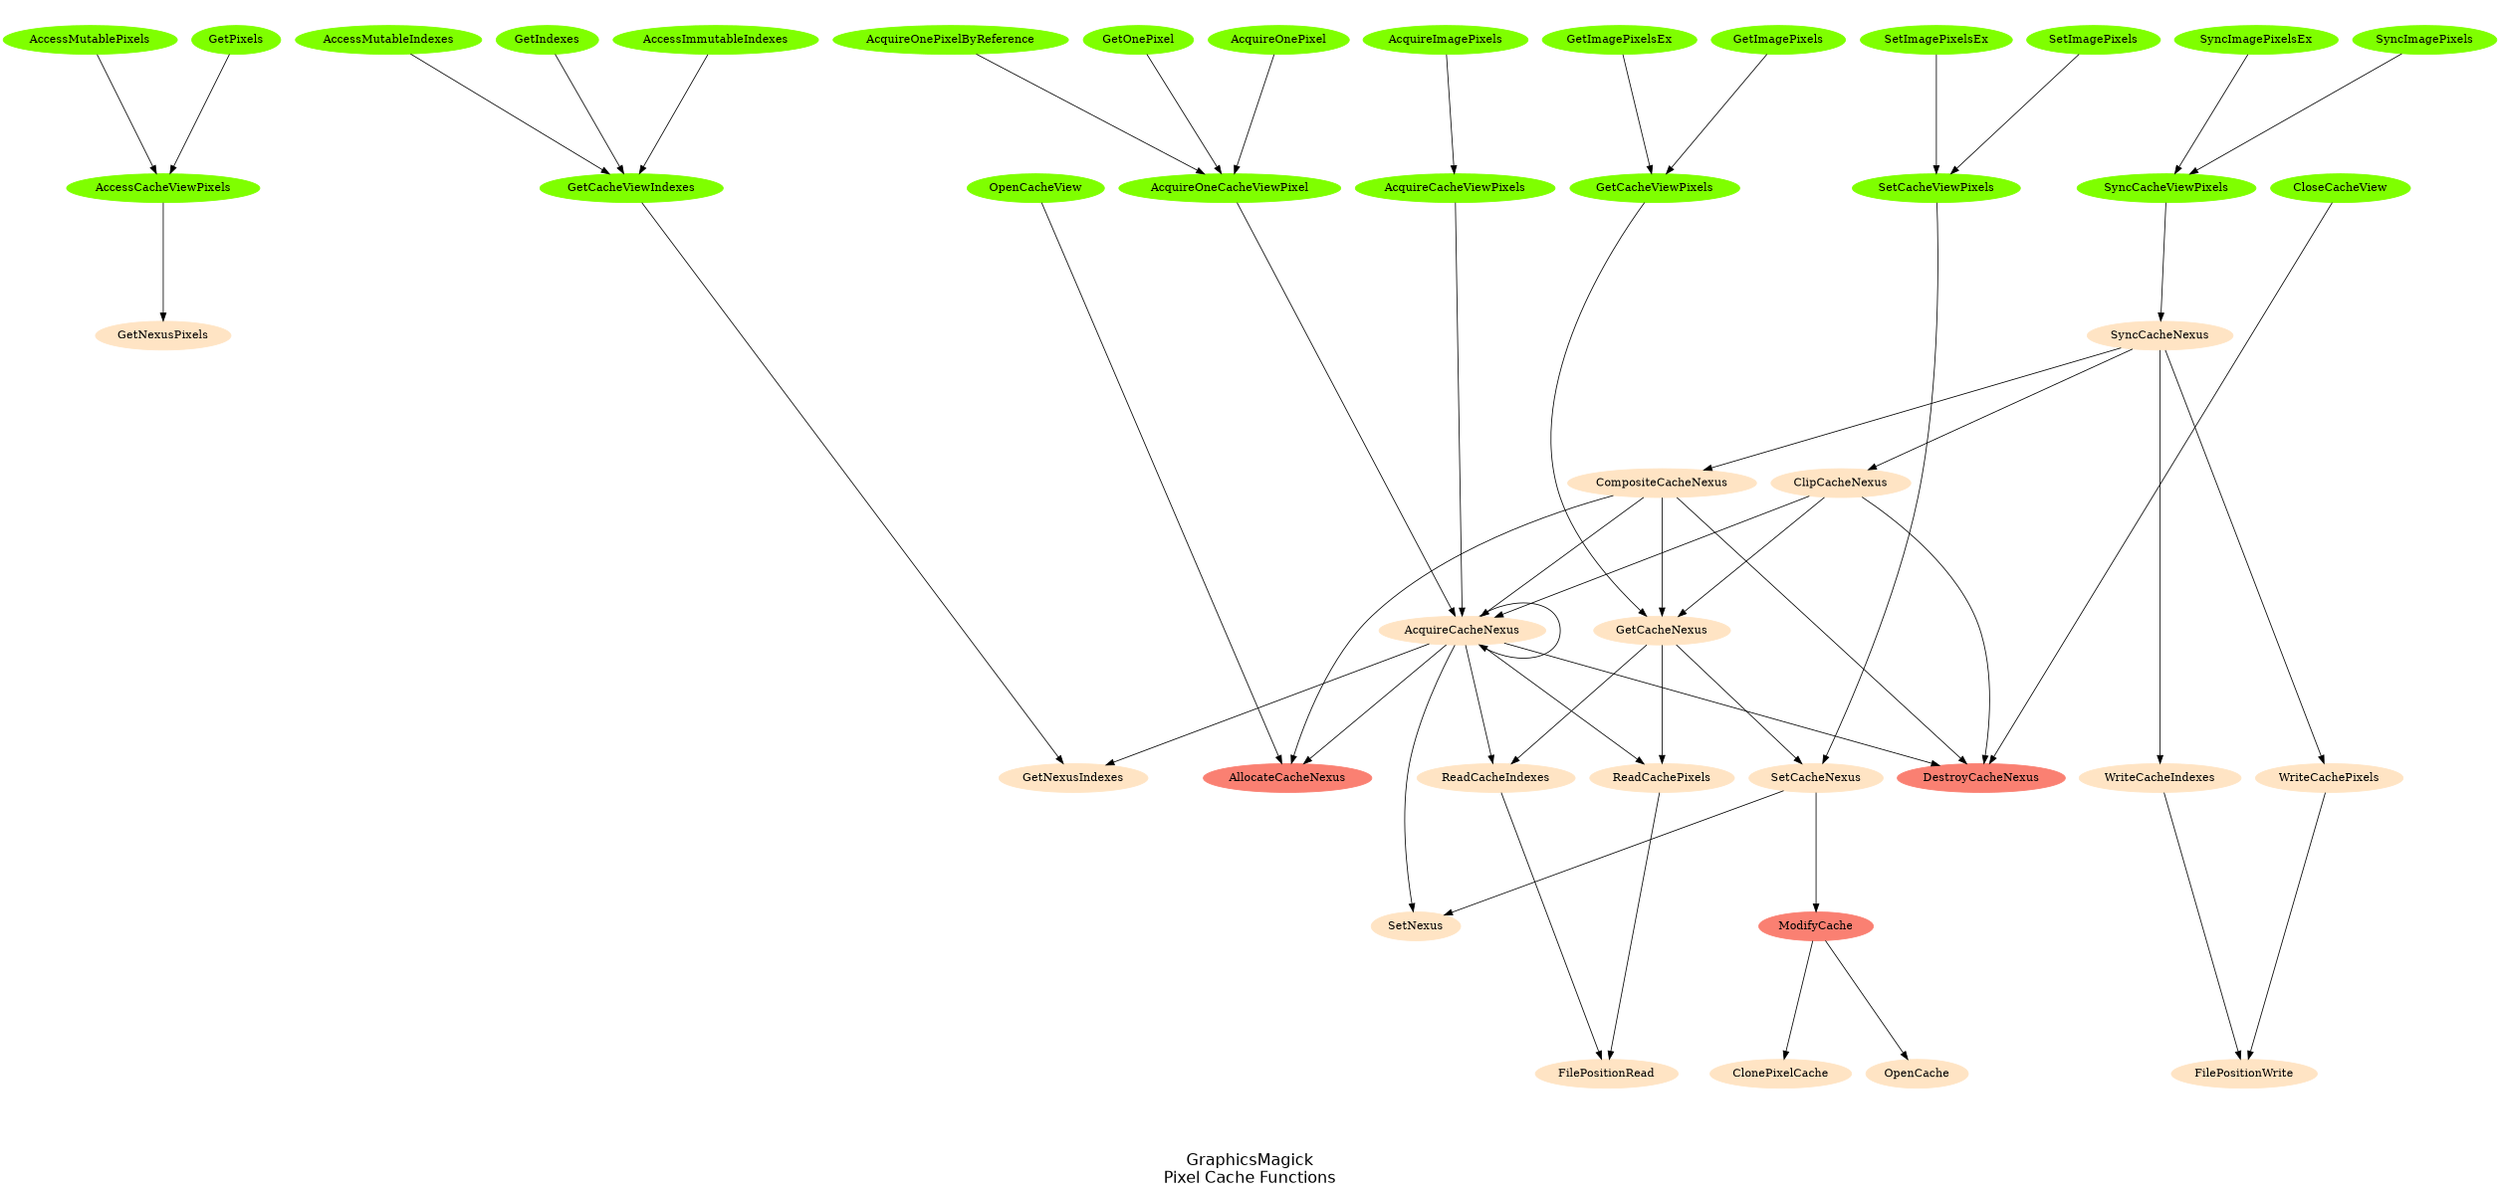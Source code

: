/*
  Copyright (C) 2008 - 2020 GraphicsMagick Group

  This program is covered by multiple licenses, which are described in
  Copyright.txt. You should have received a copy of Copyright.txt with
  this package; otherwise see
  http://www.graphicsmagick.org/www/Copyright.html.

  Pixel Cache Call Diagram.
  Written by Bob Friesenhahn, November 2008.

  This file is in DOT format and may be viewed using GraphicsMagick if
  'dot' is installed.  For example:

    gm display -density 100  pixel-cache.dot
*/

digraph "pixel-cache" {

  label = "\n\nGraphicsMagick\nPixel Cache Functions";
  fontname = "Helvetica";
  fontsize=20;

  node [style=filled];
  node [color="bisque"];
  ratio=fill
  size="18,8";
  /* rankdir=LR; */
  rankdir=TB;
  {rank=same; AccessCacheViewPixels AcquireCacheViewPixels AcquireOneCacheViewPixel
                CloseCacheView GetCacheViewIndexes GetCacheViewPixels OpenCacheView
                SetCacheViewPixels SyncCacheViewPixels };

  {rank=same; AccessImmutableIndexes AccessMutableIndexes AccessMutablePixels
                AcquireImagePixels AcquireOnePixelByReference GetImagePixels
                GetImagePixelsEx GetIndexes GetOnePixel GetPixels SetImagePixels
                SetImagePixelsEx SyncImagePixels SyncImagePixelsEx };

  {rank=same; WriteCacheIndexes WriteCachePixels ReadCachePixels ReadCacheIndexes };

  {rank=same; ClonePixelCache OpenCache FilePositionRead FilePositionWrite };

  AccessCacheViewPixels [color="chartreuse"];
  AccessMutableIndexes [color="chartreuse"];
  AccessMutablePixels [color="chartreuse"];
  AcquireCacheViewPixels [color="chartreuse"];
  AcquireImagePixels [color="chartreuse"];
  AccessImmutableIndexes  [color="chartreuse"];
  AcquireOneCacheViewPixel [color="chartreuse"];
  AcquireOnePixel [color="chartreuse"];
  AcquireOnePixelByReference [color="chartreuse"];
  CloseCacheView [color="chartreuse"];
/*   DestroyCacheInfo [color="chartreuse"]; */
/*   DestroyImagePixels [color="chartreuse"]; */
/*   GetCacheInfo [color="chartreuse"]; */
  GetCacheViewPixels [color="chartreuse"];
  GetCacheViewIndexes [color="chartreuse"];
  GetImagePixels [color="chartreuse"];
  GetImagePixelsEx [color="chartreuse"];
  GetIndexes [color="chartreuse"];
  GetOnePixel [color="chartreuse"];
  /* GetPixelCacheArea [color="chartreuse"]; */
  /* GetPixelCachePresent [color="chartreuse"]; */
  GetPixels [color="chartreuse"];
  OpenCacheView [color="chartreuse"];
  /* PersistCache [color="chartreuse"]; */
/*   ReferenceCache [color="chartreuse"]; */
  SetCacheViewPixels [color="chartreuse"];
  SetImagePixels [color="chartreuse"];
  SetImagePixelsEx [color="chartreuse"];
  SyncCacheViewPixels [color="chartreuse"];
  SyncImagePixels [color="chartreuse"];
  SyncImagePixelsEx [color="chartreuse"];

/*   DestroyCacheInfo [color="salmon"]; */
  DestroyCacheNexus [color="salmon"];
  AllocateCacheNexus [color="salmon"];
  ModifyCache [color="salmon"];
  /* PersistCache [color="salmon"]; */
/*   ReferenceCache [color="salmon"]; */

  AccessCacheViewPixels -> GetNexusPixels;
  AcquireCacheNexus -> AcquireCacheNexus;
  AcquireCacheNexus -> DestroyCacheNexus;
  AcquireCacheNexus -> AllocateCacheNexus;
  AcquireCacheNexus -> GetNexusIndexes;
  AcquireCacheNexus -> ReadCacheIndexes;
  AcquireCacheNexus -> ReadCachePixels;
  AcquireCacheNexus -> SetNexus;
  AcquireCacheViewPixels -> AcquireCacheNexus;
  AcquireImagePixels -> AcquireCacheViewPixels;
  AcquireOneCacheViewPixel -> AcquireCacheNexus;
  AcquireOnePixel ->  AcquireOneCacheViewPixel;
  AcquireOnePixelByReference -> AcquireOneCacheViewPixel;
  ClipCacheNexus -> AcquireCacheNexus;
  ClipCacheNexus -> DestroyCacheNexus;
  ClipCacheNexus -> GetCacheNexus;
  CloseCacheView -> DestroyCacheNexus;

  CompositeCacheNexus -> AcquireCacheNexus;
  CompositeCacheNexus -> AllocateCacheNexus;
  CompositeCacheNexus -> DestroyCacheNexus;
  CompositeCacheNexus -> GetCacheNexus;

/*   DestroyCacheInfo -> DestroySemaphoreInfo; */
/*   DestroyCacheInfo -> LockSemaphoreInfo; */
/*   DestroyCacheInfo -> UnlockSemaphoreInfo; */
/*   DestroyImagePixels -> DestroyCacheInfo; */
/*   DestroyPixelStream -> DestroySemaphoreInfo; */
/*   DestroyPixelStream -> LockSemaphoreInfo; */
/*   DestroyPixelStream -> UnlockSemaphoreInfo; */
/*   GetCacheInfo -> AllocateSemaphoreInfo; */
  GetCacheNexus -> ReadCacheIndexes;
  GetCacheNexus -> ReadCachePixels;
  GetCacheNexus -> SetCacheNexus;
  GetCacheViewPixels -> GetCacheNexus;
  GetCacheViewIndexes -> GetNexusIndexes;
  GetImagePixels -> GetCacheViewPixels;
  GetImagePixelsEx -> GetCacheViewPixels;
  GetIndexes -> GetCacheViewIndexes;
  AccessMutableIndexes -> GetCacheViewIndexes;
  AccessImmutableIndexes -> GetCacheViewIndexes;
  GetOnePixel -> AcquireOneCacheViewPixel;
  GetPixels -> AccessCacheViewPixels;
  AccessMutablePixels -> AccessCacheViewPixels;
  ModifyCache -> ClonePixelCache;
/*   ModifyCache -> GetCacheInfo; */
/*   ModifyCache -> LockSemaphoreInfo; */
  ModifyCache -> OpenCache;
/*   ModifyCache -> UnlockSemaphoreInfo; */
  OpenCacheView -> AllocateCacheNexus;
/*   PersistCache -> AcquireImagePixels; */
/*   PersistCache -> GetIndexes; */
/*   PersistCache -> LockSemaphoreInfo; */
/*   PersistCache -> OpenCache; */
/*   PersistCache -> ReferenceCache; */
/*   PersistCache -> SetImagePixels; */
/*   PersistCache -> SyncImagePixels; */
/*   PersistCache -> UnlockSemaphoreInfo; */
/*   ReferenceCache -> LockSemaphoreInfo; */
/*   ReferenceCache -> UnlockSemaphoreInfo; */
  SetCacheNexus -> ModifyCache;
  SetCacheNexus -> SetNexus;
  SetCacheViewPixels -> SetCacheNexus;
  SetImagePixels -> SetCacheViewPixels;
  SetImagePixelsEx -> SetCacheViewPixels;
  SyncCacheNexus -> ClipCacheNexus;
  SyncCacheNexus -> CompositeCacheNexus;
  SyncCacheNexus -> WriteCachePixels;
  SyncCacheNexus -> WriteCacheIndexes;
  SyncCacheViewPixels -> SyncCacheNexus;
  SyncImagePixels -> SyncCacheViewPixels;
  SyncImagePixelsEx -> SyncCacheViewPixels;

  ReadCacheIndexes -> FilePositionRead;
  ReadCachePixels -> FilePositionRead;
  WriteCacheIndexes -> FilePositionWrite;
  WriteCachePixels -> FilePositionWrite;
}
